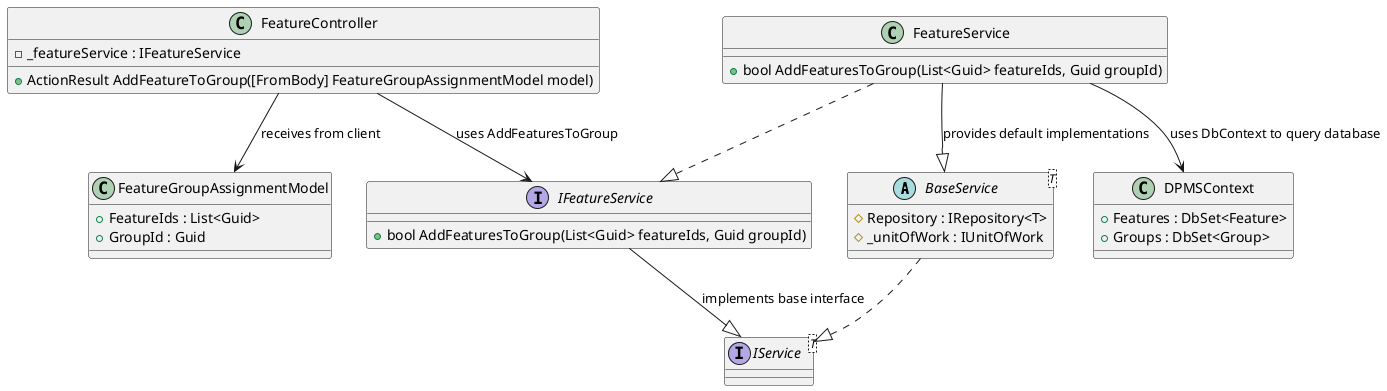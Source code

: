 @startuml

abstract class BaseService<T> {
    #Repository : IRepository<T>
    #_unitOfWork : IUnitOfWork
}

BaseService ..|> IService

class FeatureController {
    -_featureService : IFeatureService

    +ActionResult AddFeatureToGroup([FromBody] FeatureGroupAssignmentModel model)
}

class FeatureGroupAssignmentModel {
    +FeatureIds : List<Guid>
    +GroupId : Guid
}

class DPMSContext {
    +Features : DbSet<Feature> 
    +Groups : DbSet<Group>
}

class FeatureService {
    +bool AddFeaturesToGroup(List<Guid> featureIds, Guid groupId)
}

FeatureService --> DPMSContext : uses DbContext to query database

interface IFeatureService {
    +bool AddFeaturesToGroup(List<Guid> featureIds, Guid groupId)
}

interface IService<T> {
}

FeatureController --> FeatureGroupAssignmentModel : "receives from client"
IFeatureService --|> IService : implements base interface
FeatureService ..|> IFeatureService 
FeatureService --|> BaseService : provides default implementations
FeatureController --> IFeatureService : uses AddFeaturesToGroup

@enduml